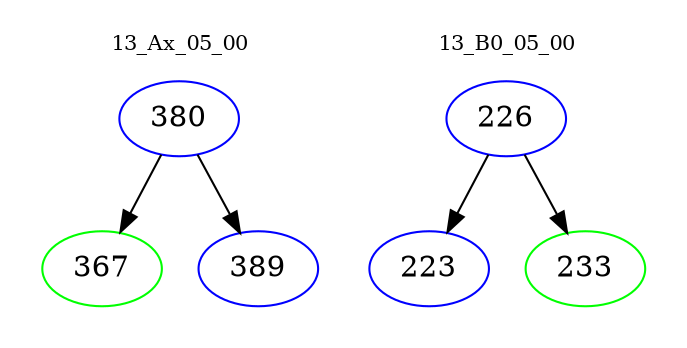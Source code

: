 digraph{
subgraph cluster_0 {
color = white
label = "13_Ax_05_00";
fontsize=10;
T0_380 [label="380", color="blue"]
T0_380 -> T0_367 [color="black"]
T0_367 [label="367", color="green"]
T0_380 -> T0_389 [color="black"]
T0_389 [label="389", color="blue"]
}
subgraph cluster_1 {
color = white
label = "13_B0_05_00";
fontsize=10;
T1_226 [label="226", color="blue"]
T1_226 -> T1_223 [color="black"]
T1_223 [label="223", color="blue"]
T1_226 -> T1_233 [color="black"]
T1_233 [label="233", color="green"]
}
}
